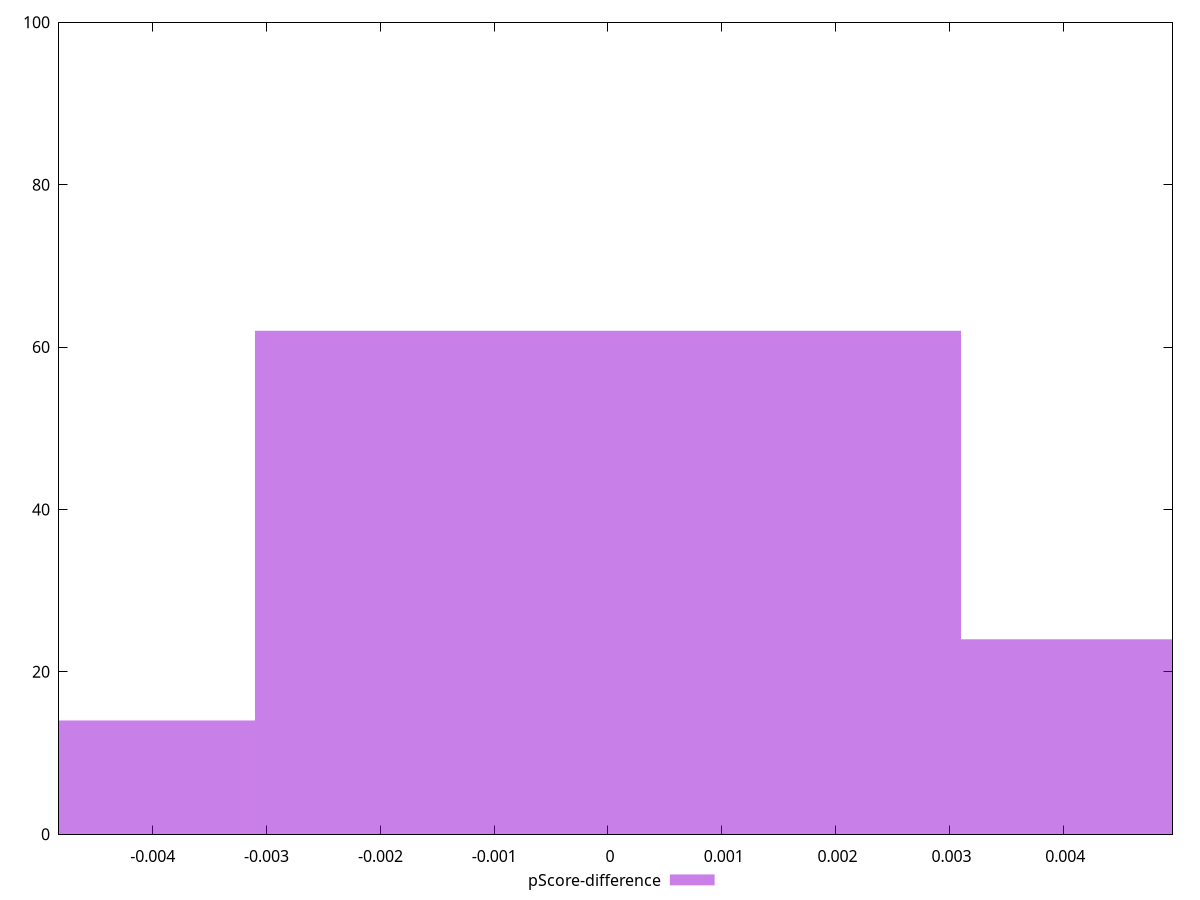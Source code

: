 reset

$pScoreDifference <<EOF
0.0062043942546008285 24
0 62
-0.0062043942546008285 14
EOF

set key outside below
set boxwidth 0.0062043942546008285
set xrange [-0.004824241383307171:0.0049604753320182104]
set yrange [0:100]
set trange [0:100]
set style fill transparent solid 0.5 noborder
set terminal svg size 640, 490 enhanced background rgb 'white'
set output "report_00009_2021-02-08T22-37-41.559Z/mainthread-work-breakdown/samples/pages+cached/pScore-difference/histogram.svg"

plot $pScoreDifference title "pScore-difference" with boxes

reset
